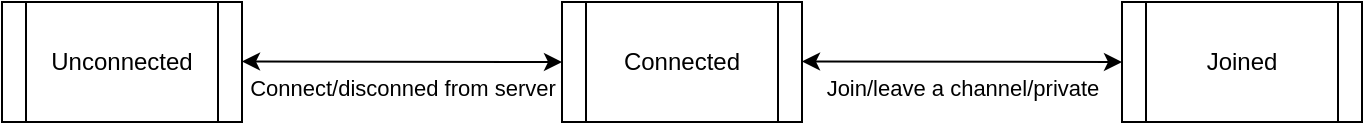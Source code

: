 <mxfile version="24.1.0" type="device">
  <diagram name="Sivu-1" id="APVRRlU2tSEmN3UwnQoQ">
    <mxGraphModel dx="765" dy="565" grid="1" gridSize="10" guides="1" tooltips="1" connect="1" arrows="1" fold="1" page="1" pageScale="1" pageWidth="827" pageHeight="1169" math="0" shadow="0">
      <root>
        <mxCell id="0" />
        <mxCell id="1" parent="0" />
        <mxCell id="cX81UV7L7z6LT-iD5Qa_-1" value="Unconnected" style="shape=process;whiteSpace=wrap;html=1;backgroundOutline=1;" vertex="1" parent="1">
          <mxGeometry x="60" y="450" width="120" height="60" as="geometry" />
        </mxCell>
        <mxCell id="cX81UV7L7z6LT-iD5Qa_-2" value="" style="endArrow=classic;startArrow=classic;html=1;rounded=0;exitX=1;exitY=0.5;exitDx=0;exitDy=0;" edge="1" parent="1">
          <mxGeometry width="50" height="50" relative="1" as="geometry">
            <mxPoint x="180" y="479.71" as="sourcePoint" />
            <mxPoint x="340" y="480" as="targetPoint" />
          </mxGeometry>
        </mxCell>
        <mxCell id="cX81UV7L7z6LT-iD5Qa_-3" value="Connect/disconned from server&lt;div&gt;&lt;br&gt;&lt;/div&gt;" style="edgeLabel;html=1;align=center;verticalAlign=middle;resizable=0;points=[];" vertex="1" connectable="0" parent="cX81UV7L7z6LT-iD5Qa_-2">
          <mxGeometry x="-0.211" y="2" relative="1" as="geometry">
            <mxPoint x="17" y="22" as="offset" />
          </mxGeometry>
        </mxCell>
        <mxCell id="cX81UV7L7z6LT-iD5Qa_-4" value="Connected" style="shape=process;whiteSpace=wrap;html=1;backgroundOutline=1;" vertex="1" parent="1">
          <mxGeometry x="340" y="450" width="120" height="60" as="geometry" />
        </mxCell>
        <mxCell id="cX81UV7L7z6LT-iD5Qa_-5" value="" style="endArrow=classic;startArrow=classic;html=1;rounded=0;exitX=1;exitY=0.5;exitDx=0;exitDy=0;" edge="1" parent="1">
          <mxGeometry width="50" height="50" relative="1" as="geometry">
            <mxPoint x="460" y="479.71" as="sourcePoint" />
            <mxPoint x="620" y="480" as="targetPoint" />
          </mxGeometry>
        </mxCell>
        <mxCell id="cX81UV7L7z6LT-iD5Qa_-6" value="Join/leave a channel/private&lt;div&gt;&lt;br&gt;&lt;/div&gt;" style="edgeLabel;html=1;align=center;verticalAlign=middle;resizable=0;points=[];" vertex="1" connectable="0" parent="cX81UV7L7z6LT-iD5Qa_-5">
          <mxGeometry x="-0.211" y="2" relative="1" as="geometry">
            <mxPoint x="17" y="22" as="offset" />
          </mxGeometry>
        </mxCell>
        <mxCell id="cX81UV7L7z6LT-iD5Qa_-7" value="Joined" style="shape=process;whiteSpace=wrap;html=1;backgroundOutline=1;" vertex="1" parent="1">
          <mxGeometry x="620" y="450" width="120" height="60" as="geometry" />
        </mxCell>
      </root>
    </mxGraphModel>
  </diagram>
</mxfile>
